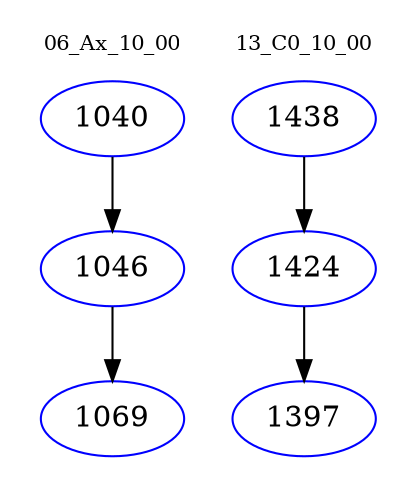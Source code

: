 digraph{
subgraph cluster_0 {
color = white
label = "06_Ax_10_00";
fontsize=10;
T0_1040 [label="1040", color="blue"]
T0_1040 -> T0_1046 [color="black"]
T0_1046 [label="1046", color="blue"]
T0_1046 -> T0_1069 [color="black"]
T0_1069 [label="1069", color="blue"]
}
subgraph cluster_1 {
color = white
label = "13_C0_10_00";
fontsize=10;
T1_1438 [label="1438", color="blue"]
T1_1438 -> T1_1424 [color="black"]
T1_1424 [label="1424", color="blue"]
T1_1424 -> T1_1397 [color="black"]
T1_1397 [label="1397", color="blue"]
}
}
